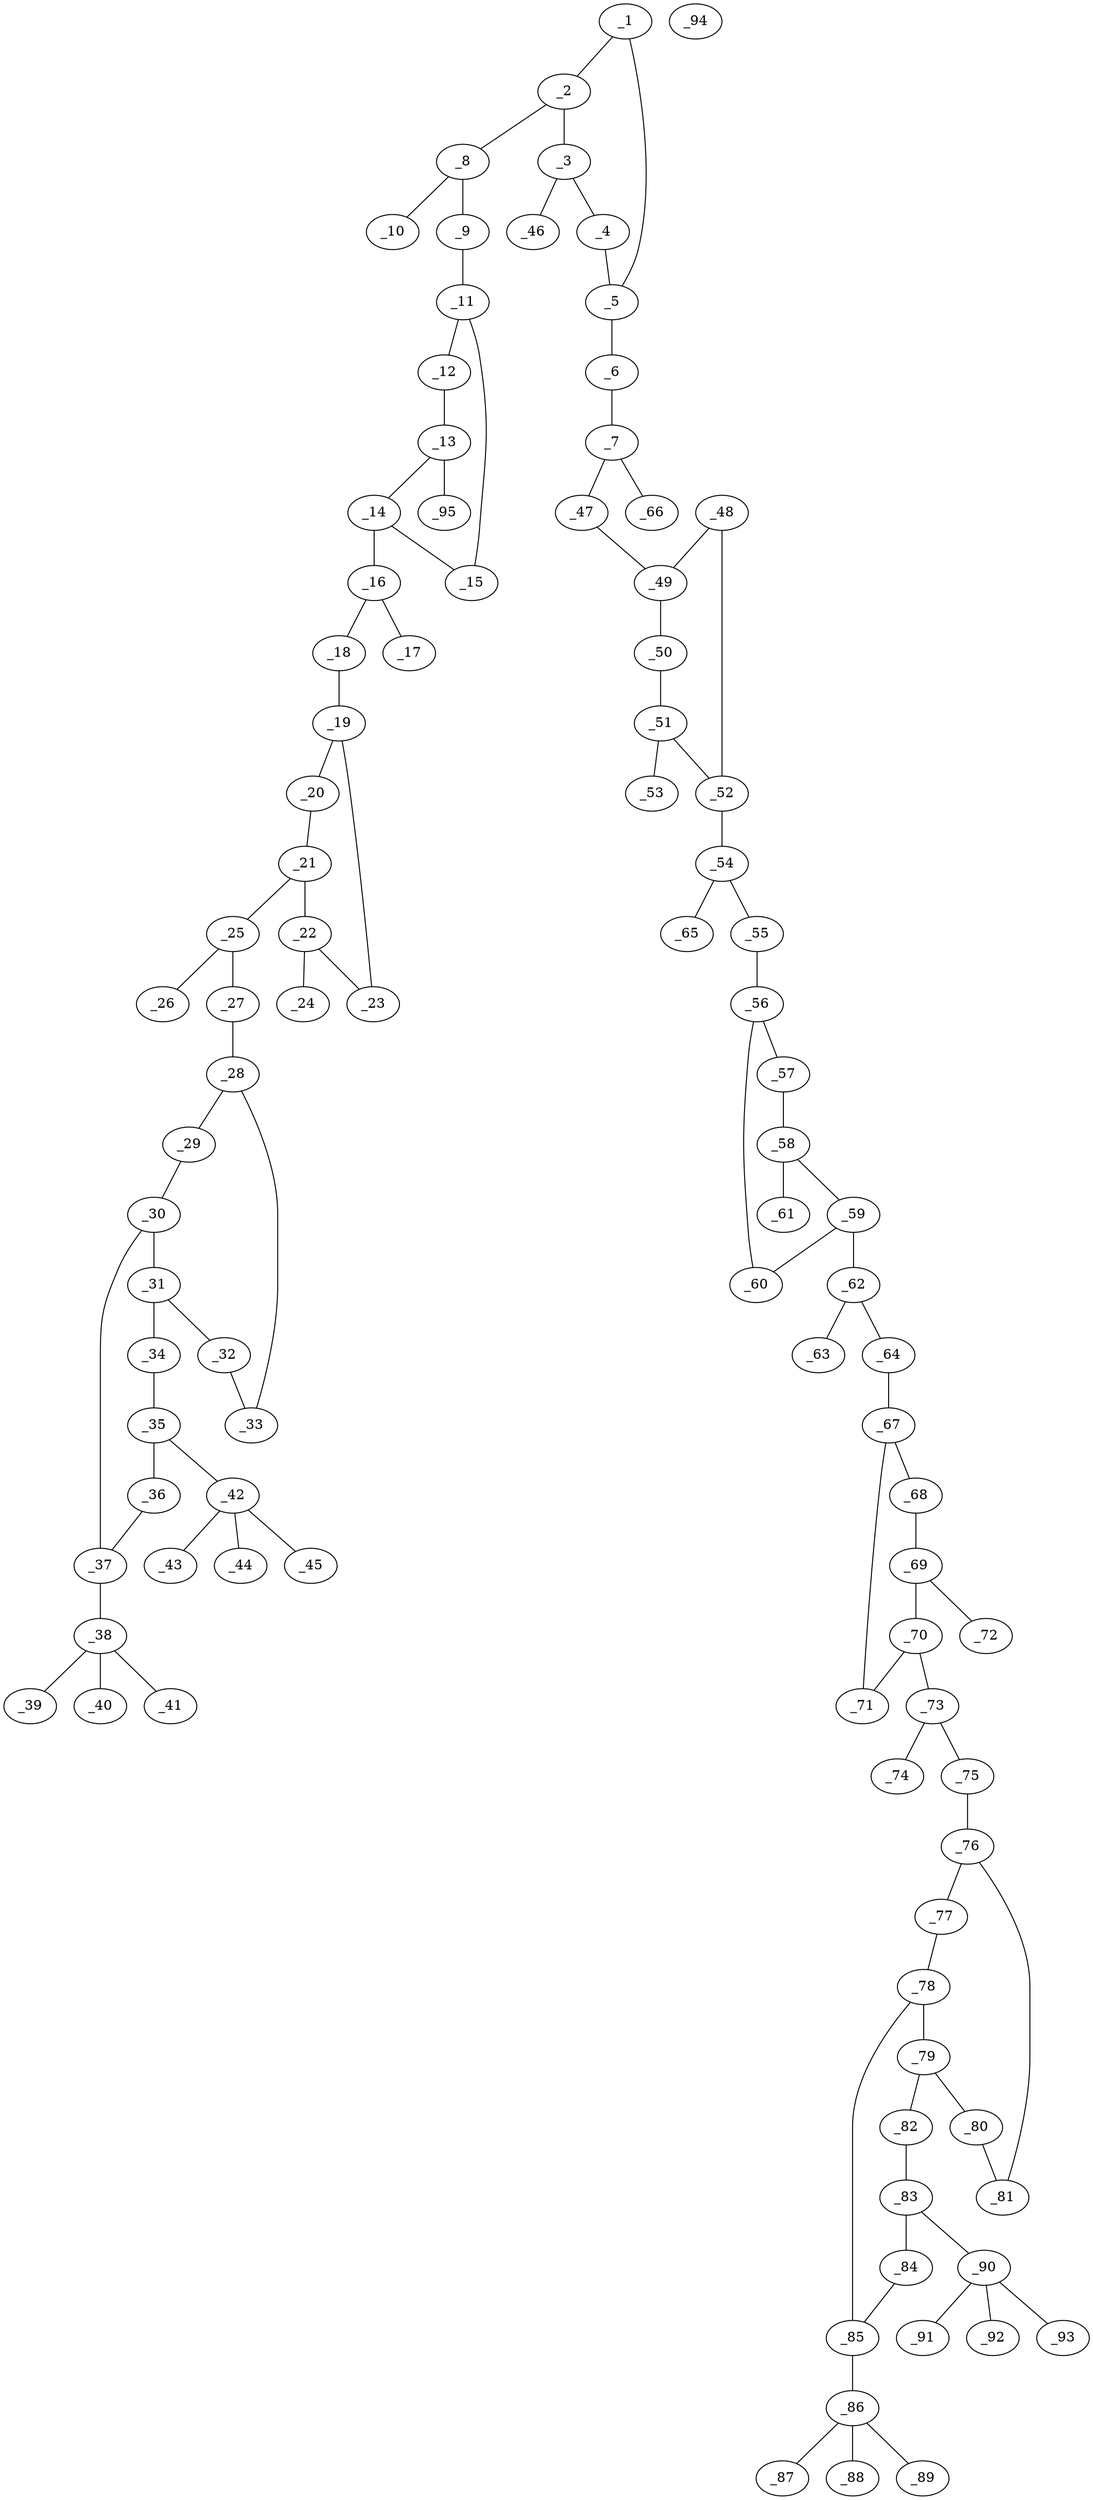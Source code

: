 graph molid664739 {
	_1	 [charge=0,
		chem=1,
		symbol="C  ",
		x="18.239",
		y="5.9125"];
	_2	 [charge=0,
		chem=1,
		symbol="C  ",
		x="18.1345",
		y="6.907"];
	_1 -- _2	 [valence=2];
	_5	 [charge=0,
		chem=1,
		symbol="C  ",
		x="19.2171",
		y="5.7046"];
	_1 -- _5	 [valence=1];
	_3	 [charge=0,
		chem=4,
		symbol="N  ",
		x="19.048",
		y="7.3137"];
	_2 -- _3	 [valence=1];
	_8	 [charge=0,
		chem=1,
		symbol="C  ",
		x="17.2684",
		y="7.407"];
	_2 -- _8	 [valence=1];
	_4	 [charge=0,
		chem=1,
		symbol="C  ",
		x="19.7171",
		y="6.5706"];
	_3 -- _4	 [valence=1];
	_46	 [charge=0,
		chem=1,
		symbol="C  ",
		x="19.2559",
		y="8.2919"];
	_3 -- _46	 [valence=1];
	_4 -- _5	 [valence=2];
	_6	 [charge=0,
		chem=4,
		symbol="N  ",
		x="19.6239",
		y="4.791"];
	_5 -- _6	 [valence=1];
	_7	 [charge=0,
		chem=1,
		symbol="C  ",
		x="20.6184",
		y="4.6865"];
	_6 -- _7	 [valence=1];
	_47	 [charge=0,
		chem=4,
		symbol="N  ",
		x="21.0251",
		y="3.7729"];
	_7 -- _47	 [valence=1];
	_66	 [charge=0,
		chem=2,
		symbol="O  ",
		x="21.2062",
		y="5.4955"];
	_7 -- _66	 [valence=2];
	_9	 [charge=0,
		chem=4,
		symbol="N  ",
		x="16.4024",
		y="6.907"];
	_8 -- _9	 [valence=1];
	_10	 [charge=0,
		chem=2,
		symbol="O  ",
		x="17.2685",
		y="8.407"];
	_8 -- _10	 [valence=2];
	_11	 [charge=0,
		chem=1,
		symbol="C  ",
		x="15.5364",
		y="7.407"];
	_9 -- _11	 [valence=1];
	_12	 [charge=0,
		chem=1,
		symbol="C  ",
		x="15.4319",
		y="8.4015"];
	_11 -- _12	 [valence=2];
	_15	 [charge=0,
		chem=1,
		symbol="C  ",
		x="14.6228",
		y="7.0003"];
	_11 -- _15	 [valence=1];
	_13	 [charge=0,
		chem=4,
		symbol="N  ",
		x="14.4537",
		y="8.6094"];
	_12 -- _13	 [valence=1];
	_14	 [charge=0,
		chem=1,
		symbol="C  ",
		x="13.9537",
		y="7.7434"];
	_13 -- _14	 [valence=1];
	_95	 [charge=0,
		chem=1,
		symbol="C  ",
		x="14.047",
		y="9.523"];
	_13 -- _95	 [valence=1];
	_14 -- _15	 [valence=2];
	_16	 [charge=0,
		chem=1,
		symbol="C  ",
		x="12.9592",
		y="7.6389"];
	_14 -- _16	 [valence=1];
	_17	 [charge=0,
		chem=2,
		symbol="O  ",
		x="12.5525",
		y="6.7253"];
	_16 -- _17	 [valence=2];
	_18	 [charge=0,
		chem=4,
		symbol="N  ",
		x="12.3714",
		y="8.4479"];
	_16 -- _18	 [valence=1];
	_19	 [charge=0,
		chem=1,
		symbol="C  ",
		x="11.3769",
		y="8.3434"];
	_18 -- _19	 [valence=1];
	_20	 [charge=0,
		chem=1,
		symbol="C  ",
		x="10.7078",
		y="9.0865"];
	_19 -- _20	 [valence=1];
	_23	 [charge=0,
		chem=1,
		symbol="C  ",
		x="10.8769",
		y="7.4774"];
	_19 -- _23	 [valence=2];
	_21	 [charge=0,
		chem=1,
		symbol="C  ",
		x="9.7942",
		y="8.6798"];
	_20 -- _21	 [valence=2];
	_22	 [charge=0,
		chem=4,
		symbol="N  ",
		x="9.8987",
		y="7.6853"];
	_21 -- _22	 [valence=1];
	_25	 [charge=0,
		chem=1,
		symbol="C  ",
		x="8.9282",
		y="9.1798"];
	_21 -- _25	 [valence=1];
	_22 -- _23	 [valence=1];
	_24	 [charge=0,
		chem=1,
		symbol="C  ",
		x="9.1556",
		y="7.0161"];
	_22 -- _24	 [valence=1];
	_26	 [charge=0,
		chem=2,
		symbol="O  ",
		x="8.9282",
		y="10.1798"];
	_25 -- _26	 [valence=2];
	_27	 [charge=0,
		chem=4,
		symbol="N  ",
		x="8.0622",
		y="8.6798"];
	_25 -- _27	 [valence=1];
	_28	 [charge=0,
		chem=1,
		symbol="C  ",
		x="7.1961",
		y="9.1798"];
	_27 -- _28	 [valence=1];
	_29	 [charge=0,
		chem=1,
		symbol="C  ",
		x="6.3301",
		y="8.6798"];
	_28 -- _29	 [valence=1];
	_33	 [charge=0,
		chem=1,
		symbol="C  ",
		x="7.1961",
		y="10.1798"];
	_28 -- _33	 [valence=2];
	_30	 [charge=0,
		chem=1,
		symbol="C  ",
		x="5.4641",
		y="9.1798"];
	_29 -- _30	 [valence=2];
	_31	 [charge=0,
		chem=1,
		symbol="C  ",
		x="5.4641",
		y="10.1798"];
	_30 -- _31	 [valence=1];
	_37	 [charge=0,
		chem=1,
		symbol="C  ",
		x="4.5981",
		y="8.6798"];
	_30 -- _37	 [valence=1];
	_32	 [charge=0,
		chem=1,
		symbol="C  ",
		x="6.3301",
		y="10.6798"];
	_31 -- _32	 [valence=2];
	_34	 [charge=0,
		chem=1,
		symbol="C  ",
		x="4.5981",
		y="10.6798"];
	_31 -- _34	 [valence=1];
	_32 -- _33	 [valence=1];
	_35	 [charge=0,
		chem=1,
		symbol="C  ",
		x="3.732",
		y="10.1798"];
	_34 -- _35	 [valence=2];
	_36	 [charge=0,
		chem=1,
		symbol="C  ",
		x="3.732",
		y="9.1798"];
	_35 -- _36	 [valence=1];
	_42	 [charge=0,
		chem=5,
		symbol="S  ",
		x="2.866",
		y="10.6798"];
	_35 -- _42	 [valence=1];
	_36 -- _37	 [valence=2];
	_38	 [charge=0,
		chem=5,
		symbol="S  ",
		x="4.5981",
		y="7.6798"];
	_37 -- _38	 [valence=1];
	_39	 [charge=0,
		chem=2,
		symbol="O  ",
		x="4.5981",
		y="6.6798"];
	_38 -- _39	 [valence=2];
	_40	 [charge=0,
		chem=2,
		symbol="O  ",
		x="5.5981",
		y="7.6798"];
	_38 -- _40	 [valence=2];
	_41	 [charge=0,
		chem=2,
		symbol="O  ",
		x="3.5981",
		y="7.6798"];
	_38 -- _41	 [valence=1];
	_43	 [charge=0,
		chem=2,
		symbol="O  ",
		x=2,
		y="11.1798"];
	_42 -- _43	 [valence=2];
	_44	 [charge=0,
		chem=2,
		symbol="O  ",
		x="2.366",
		y="9.8138"];
	_42 -- _44	 [valence=2];
	_45	 [charge=0,
		chem=2,
		symbol="O  ",
		x="3.366",
		y="11.5458"];
	_42 -- _45	 [valence=1];
	_49	 [charge=0,
		chem=1,
		symbol="C  ",
		x="22.0197",
		y="3.6684"];
	_47 -- _49	 [valence=1];
	_48	 [charge=0,
		chem=1,
		symbol="C  ",
		x="22.5196",
		y="2.8024"];
	_48 -- _49	 [valence=1];
	_52	 [charge=0,
		chem=1,
		symbol="C  ",
		x="23.4978",
		y="3.0103"];
	_48 -- _52	 [valence=2];
	_50	 [charge=0,
		chem=1,
		symbol="C  ",
		x="22.6888",
		y="4.4115"];
	_49 -- _50	 [valence=2];
	_51	 [charge=0,
		chem=4,
		symbol="N  ",
		x="23.6023",
		y="4.0048"];
	_50 -- _51	 [valence=1];
	_51 -- _52	 [valence=1];
	_53	 [charge=0,
		chem=1,
		symbol="C  ",
		x="24.4684",
		y="4.5048"];
	_51 -- _53	 [valence=1];
	_54	 [charge=0,
		chem=1,
		symbol="C  ",
		x="24.2409",
		y="2.3411"];
	_52 -- _54	 [valence=1];
	_55	 [charge=0,
		chem=4,
		symbol="N  ",
		x="24.033",
		y="1.363"];
	_54 -- _55	 [valence=1];
	_65	 [charge=0,
		chem=2,
		symbol="O  ",
		x="25.192",
		y="2.6502"];
	_54 -- _65	 [valence=2];
	_56	 [charge=0,
		chem=1,
		symbol="C  ",
		x="24.7762",
		y="0.6939"];
	_55 -- _56	 [valence=1];
	_57	 [charge=0,
		chem=1,
		symbol="C  ",
		x="25.7543",
		y="0.9018"];
	_56 -- _57	 [valence=2];
	_60	 [charge=0,
		chem=1,
		symbol="C  ",
		x="24.6716",
		y="-0.3007"];
	_56 -- _60	 [valence=1];
	_58	 [charge=0,
		chem=4,
		symbol="N  ",
		x="26.2543",
		y="0.0357"];
	_57 -- _58	 [valence=1];
	_59	 [charge=0,
		chem=1,
		symbol="C  ",
		x="25.5852",
		y="-0.7074"];
	_58 -- _59	 [valence=1];
	_61	 [charge=0,
		chem=1,
		symbol="C  ",
		x="27.2488",
		y="-0.0688"];
	_58 -- _61	 [valence=1];
	_59 -- _60	 [valence=2];
	_62	 [charge=0,
		chem=1,
		symbol="C  ",
		x="25.7931",
		y="-1.6855"];
	_59 -- _62	 [valence=1];
	_63	 [charge=0,
		chem=2,
		symbol="O  ",
		x="26.7441",
		y="-1.9946"];
	_62 -- _63	 [valence=2];
	_64	 [charge=0,
		chem=4,
		symbol="N  ",
		x="25.0499",
		y="-2.3547"];
	_62 -- _64	 [valence=1];
	_67	 [charge=0,
		chem=1,
		symbol="C  ",
		x="25.2579",
		y="-3.3328"];
	_64 -- _67	 [valence=1];
	_68	 [charge=0,
		chem=1,
		symbol="C  ",
		x="26.1714",
		y="-3.7396"];
	_67 -- _68	 [valence=2];
	_71	 [charge=0,
		chem=1,
		symbol="C  ",
		x="24.5887",
		y="-4.076"];
	_67 -- _71	 [valence=1];
	_69	 [charge=0,
		chem=4,
		symbol="N  ",
		x="26.0669",
		y="-4.7341"];
	_68 -- _69	 [valence=1];
	_70	 [charge=0,
		chem=1,
		symbol="C  ",
		x="25.0887",
		y="-4.942"];
	_69 -- _70	 [valence=1];
	_72	 [charge=0,
		chem=1,
		symbol="C  ",
		x="26.81",
		y="-5.4032"];
	_69 -- _72	 [valence=1];
	_70 -- _71	 [valence=2];
	_73	 [charge=0,
		chem=1,
		symbol="C  ",
		x="24.682",
		y="-5.8555"];
	_70 -- _73	 [valence=1];
	_74	 [charge=0,
		chem=2,
		symbol="O  ",
		x="25.2698",
		y="-6.6646"];
	_73 -- _74	 [valence=2];
	_75	 [charge=0,
		chem=4,
		symbol="N  ",
		x="23.6875",
		y="-5.9601"];
	_73 -- _75	 [valence=1];
	_76	 [charge=0,
		chem=1,
		symbol="C  ",
		x="23.2807",
		y="-6.8736"];
	_75 -- _76	 [valence=1];
	_77	 [charge=0,
		chem=1,
		symbol="C  ",
		x="22.2862",
		y="-6.9781"];
	_76 -- _77	 [valence=1];
	_81	 [charge=0,
		chem=1,
		symbol="C  ",
		x="23.8685",
		y="-7.6826"];
	_76 -- _81	 [valence=2];
	_78	 [charge=0,
		chem=1,
		symbol="C  ",
		x="21.8794",
		y="-7.8917"];
	_77 -- _78	 [valence=2];
	_79	 [charge=0,
		chem=1,
		symbol="C  ",
		x="22.4672",
		y="-8.7007"];
	_78 -- _79	 [valence=1];
	_85	 [charge=0,
		chem=1,
		symbol="C  ",
		x="20.8849",
		y="-7.9962"];
	_78 -- _85	 [valence=1];
	_80	 [charge=0,
		chem=1,
		symbol="C  ",
		x="23.4618",
		y="-8.5962"];
	_79 -- _80	 [valence=2];
	_82	 [charge=0,
		chem=1,
		symbol="C  ",
		x="22.0605",
		y="-9.6142"];
	_79 -- _82	 [valence=1];
	_80 -- _81	 [valence=1];
	_83	 [charge=0,
		chem=1,
		symbol="C  ",
		x="21.066",
		y="-9.7188"];
	_82 -- _83	 [valence=2];
	_84	 [charge=0,
		chem=1,
		symbol="C  ",
		x="20.4782",
		y="-8.9097"];
	_83 -- _84	 [valence=1];
	_90	 [charge=0,
		chem=5,
		symbol="S  ",
		x="20.6592",
		y="-10.6323"];
	_83 -- _90	 [valence=1];
	_84 -- _85	 [valence=2];
	_86	 [charge=0,
		chem=5,
		symbol="S  ",
		x="20.2971",
		y="-7.1872"];
	_85 -- _86	 [valence=1];
	_87	 [charge=0,
		chem=2,
		symbol="O  ",
		x="19.7094",
		y="-6.3782"];
	_86 -- _87	 [valence=2];
	_88	 [charge=0,
		chem=2,
		symbol="O  ",
		x="21.1062",
		y="-6.5994"];
	_86 -- _88	 [valence=2];
	_89	 [charge=0,
		chem=2,
		symbol="O  ",
		x="19.4881",
		y="-7.775"];
	_86 -- _89	 [valence=1];
	_91	 [charge=0,
		chem=2,
		symbol="O  ",
		x="20.2525",
		y="-11.5458"];
	_90 -- _91	 [valence=2];
	_92	 [charge=0,
		chem=2,
		symbol="O  ",
		x="19.7457",
		y="-10.2256"];
	_90 -- _92	 [valence=2];
	_93	 [charge=0,
		chem=2,
		symbol="O  ",
		x="21.5728",
		y="-11.039"];
	_90 -- _93	 [valence=1];
	_94	 [charge=0,
		chem=29,
		symbol="Na ",
		x="29.2488",
		y=0];
}
